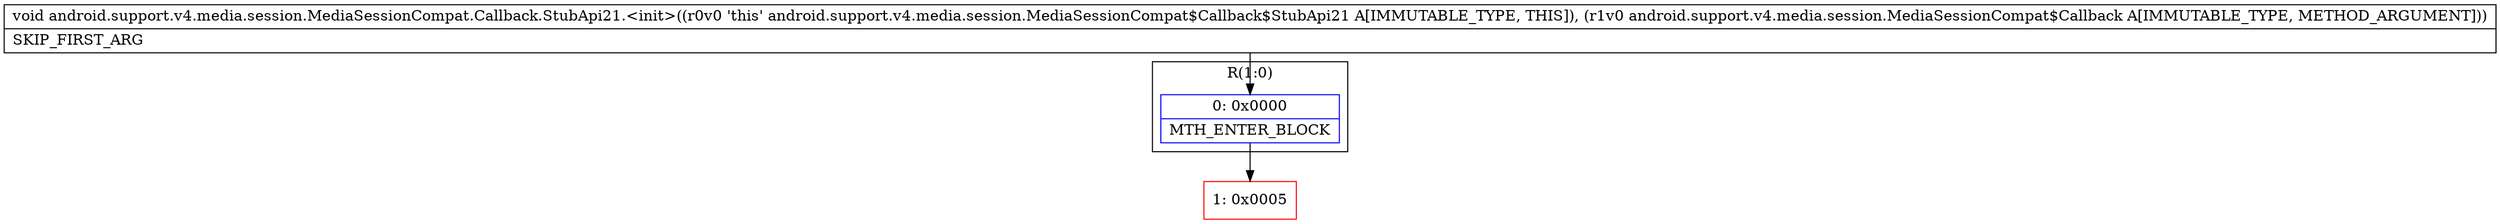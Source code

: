 digraph "CFG forandroid.support.v4.media.session.MediaSessionCompat.Callback.StubApi21.\<init\>(Landroid\/support\/v4\/media\/session\/MediaSessionCompat$Callback;)V" {
subgraph cluster_Region_688760691 {
label = "R(1:0)";
node [shape=record,color=blue];
Node_0 [shape=record,label="{0\:\ 0x0000|MTH_ENTER_BLOCK\l}"];
}
Node_1 [shape=record,color=red,label="{1\:\ 0x0005}"];
MethodNode[shape=record,label="{void android.support.v4.media.session.MediaSessionCompat.Callback.StubApi21.\<init\>((r0v0 'this' android.support.v4.media.session.MediaSessionCompat$Callback$StubApi21 A[IMMUTABLE_TYPE, THIS]), (r1v0 android.support.v4.media.session.MediaSessionCompat$Callback A[IMMUTABLE_TYPE, METHOD_ARGUMENT]))  | SKIP_FIRST_ARG\l}"];
MethodNode -> Node_0;
Node_0 -> Node_1;
}

